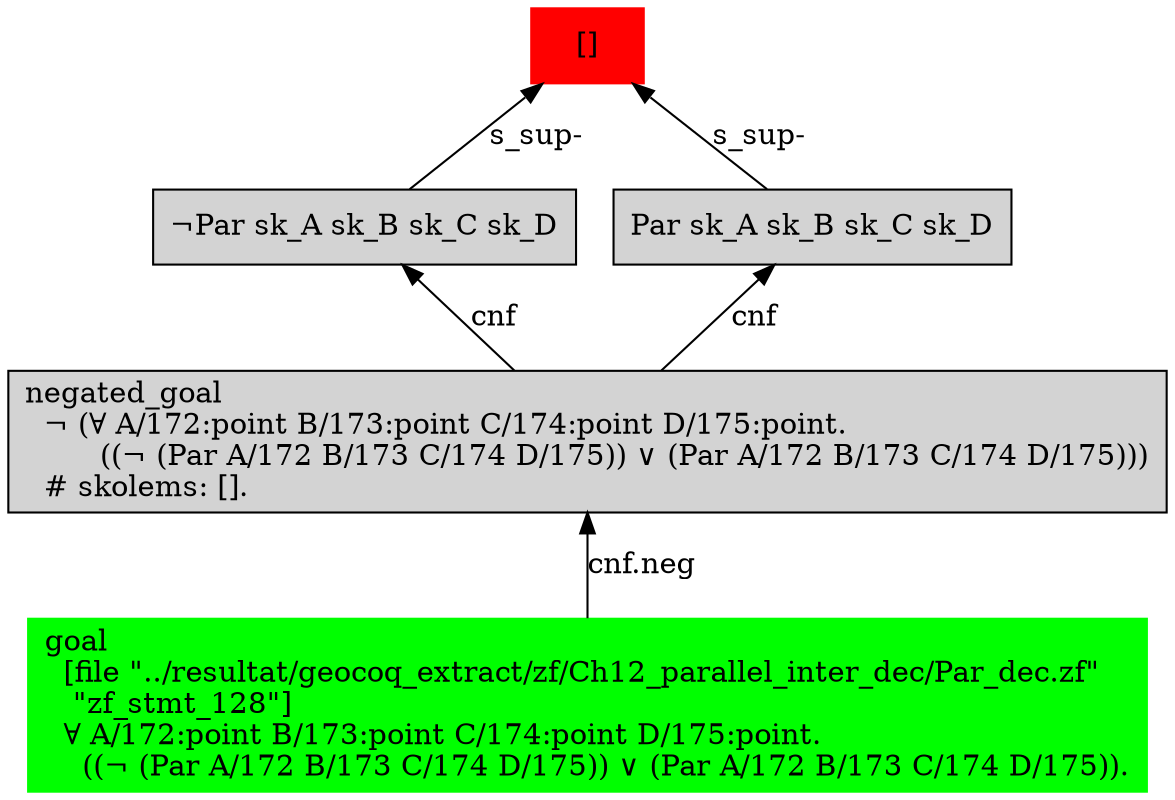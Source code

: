 digraph "unsat_graph" {
  vertex_0 [color=red, label="[]", shape=box, style=filled];
  vertex_0 -> vertex_1 [label="s_sup-\l", dir="back"];
  vertex_1 [shape=box, label="¬Par sk_A sk_B sk_C sk_D\l", style=filled];
  vertex_1 -> vertex_2 [label="cnf", dir="back"];
  vertex_2 [shape=box, label="negated_goal\l  ¬ (∀ A/172:point B/173:point C/174:point D/175:point.\l        ((¬ (Par A/172 B/173 C/174 D/175)) ∨ (Par A/172 B/173 C/174 D/175)))\l  # skolems: [].\l", style=filled];
  vertex_2 -> vertex_3 [label="cnf.neg", dir="back"];
  vertex_3 [color=green, shape=box, label="goal\l  [file \"../resultat/geocoq_extract/zf/Ch12_parallel_inter_dec/Par_dec.zf\" \l   \"zf_stmt_128\"]\l  ∀ A/172:point B/173:point C/174:point D/175:point.\l    ((¬ (Par A/172 B/173 C/174 D/175)) ∨ (Par A/172 B/173 C/174 D/175)).\l", style=filled];
  vertex_0 -> vertex_4 [label="s_sup-\l", dir="back"];
  vertex_4 [shape=box, label="Par sk_A sk_B sk_C sk_D\l", style=filled];
  vertex_4 -> vertex_2 [label="cnf", dir="back"];
  }


